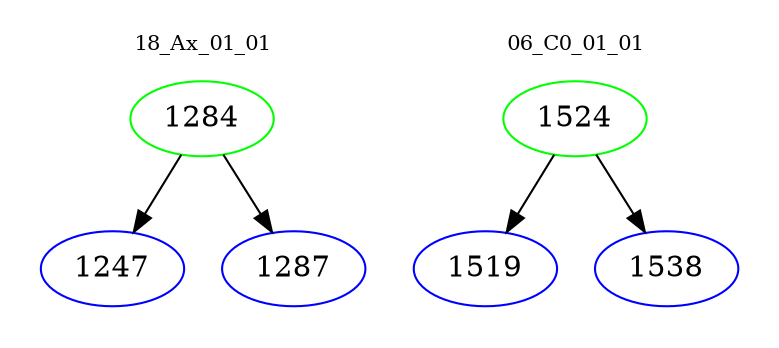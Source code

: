 digraph{
subgraph cluster_0 {
color = white
label = "18_Ax_01_01";
fontsize=10;
T0_1284 [label="1284", color="green"]
T0_1284 -> T0_1247 [color="black"]
T0_1247 [label="1247", color="blue"]
T0_1284 -> T0_1287 [color="black"]
T0_1287 [label="1287", color="blue"]
}
subgraph cluster_1 {
color = white
label = "06_C0_01_01";
fontsize=10;
T1_1524 [label="1524", color="green"]
T1_1524 -> T1_1519 [color="black"]
T1_1519 [label="1519", color="blue"]
T1_1524 -> T1_1538 [color="black"]
T1_1538 [label="1538", color="blue"]
}
}
